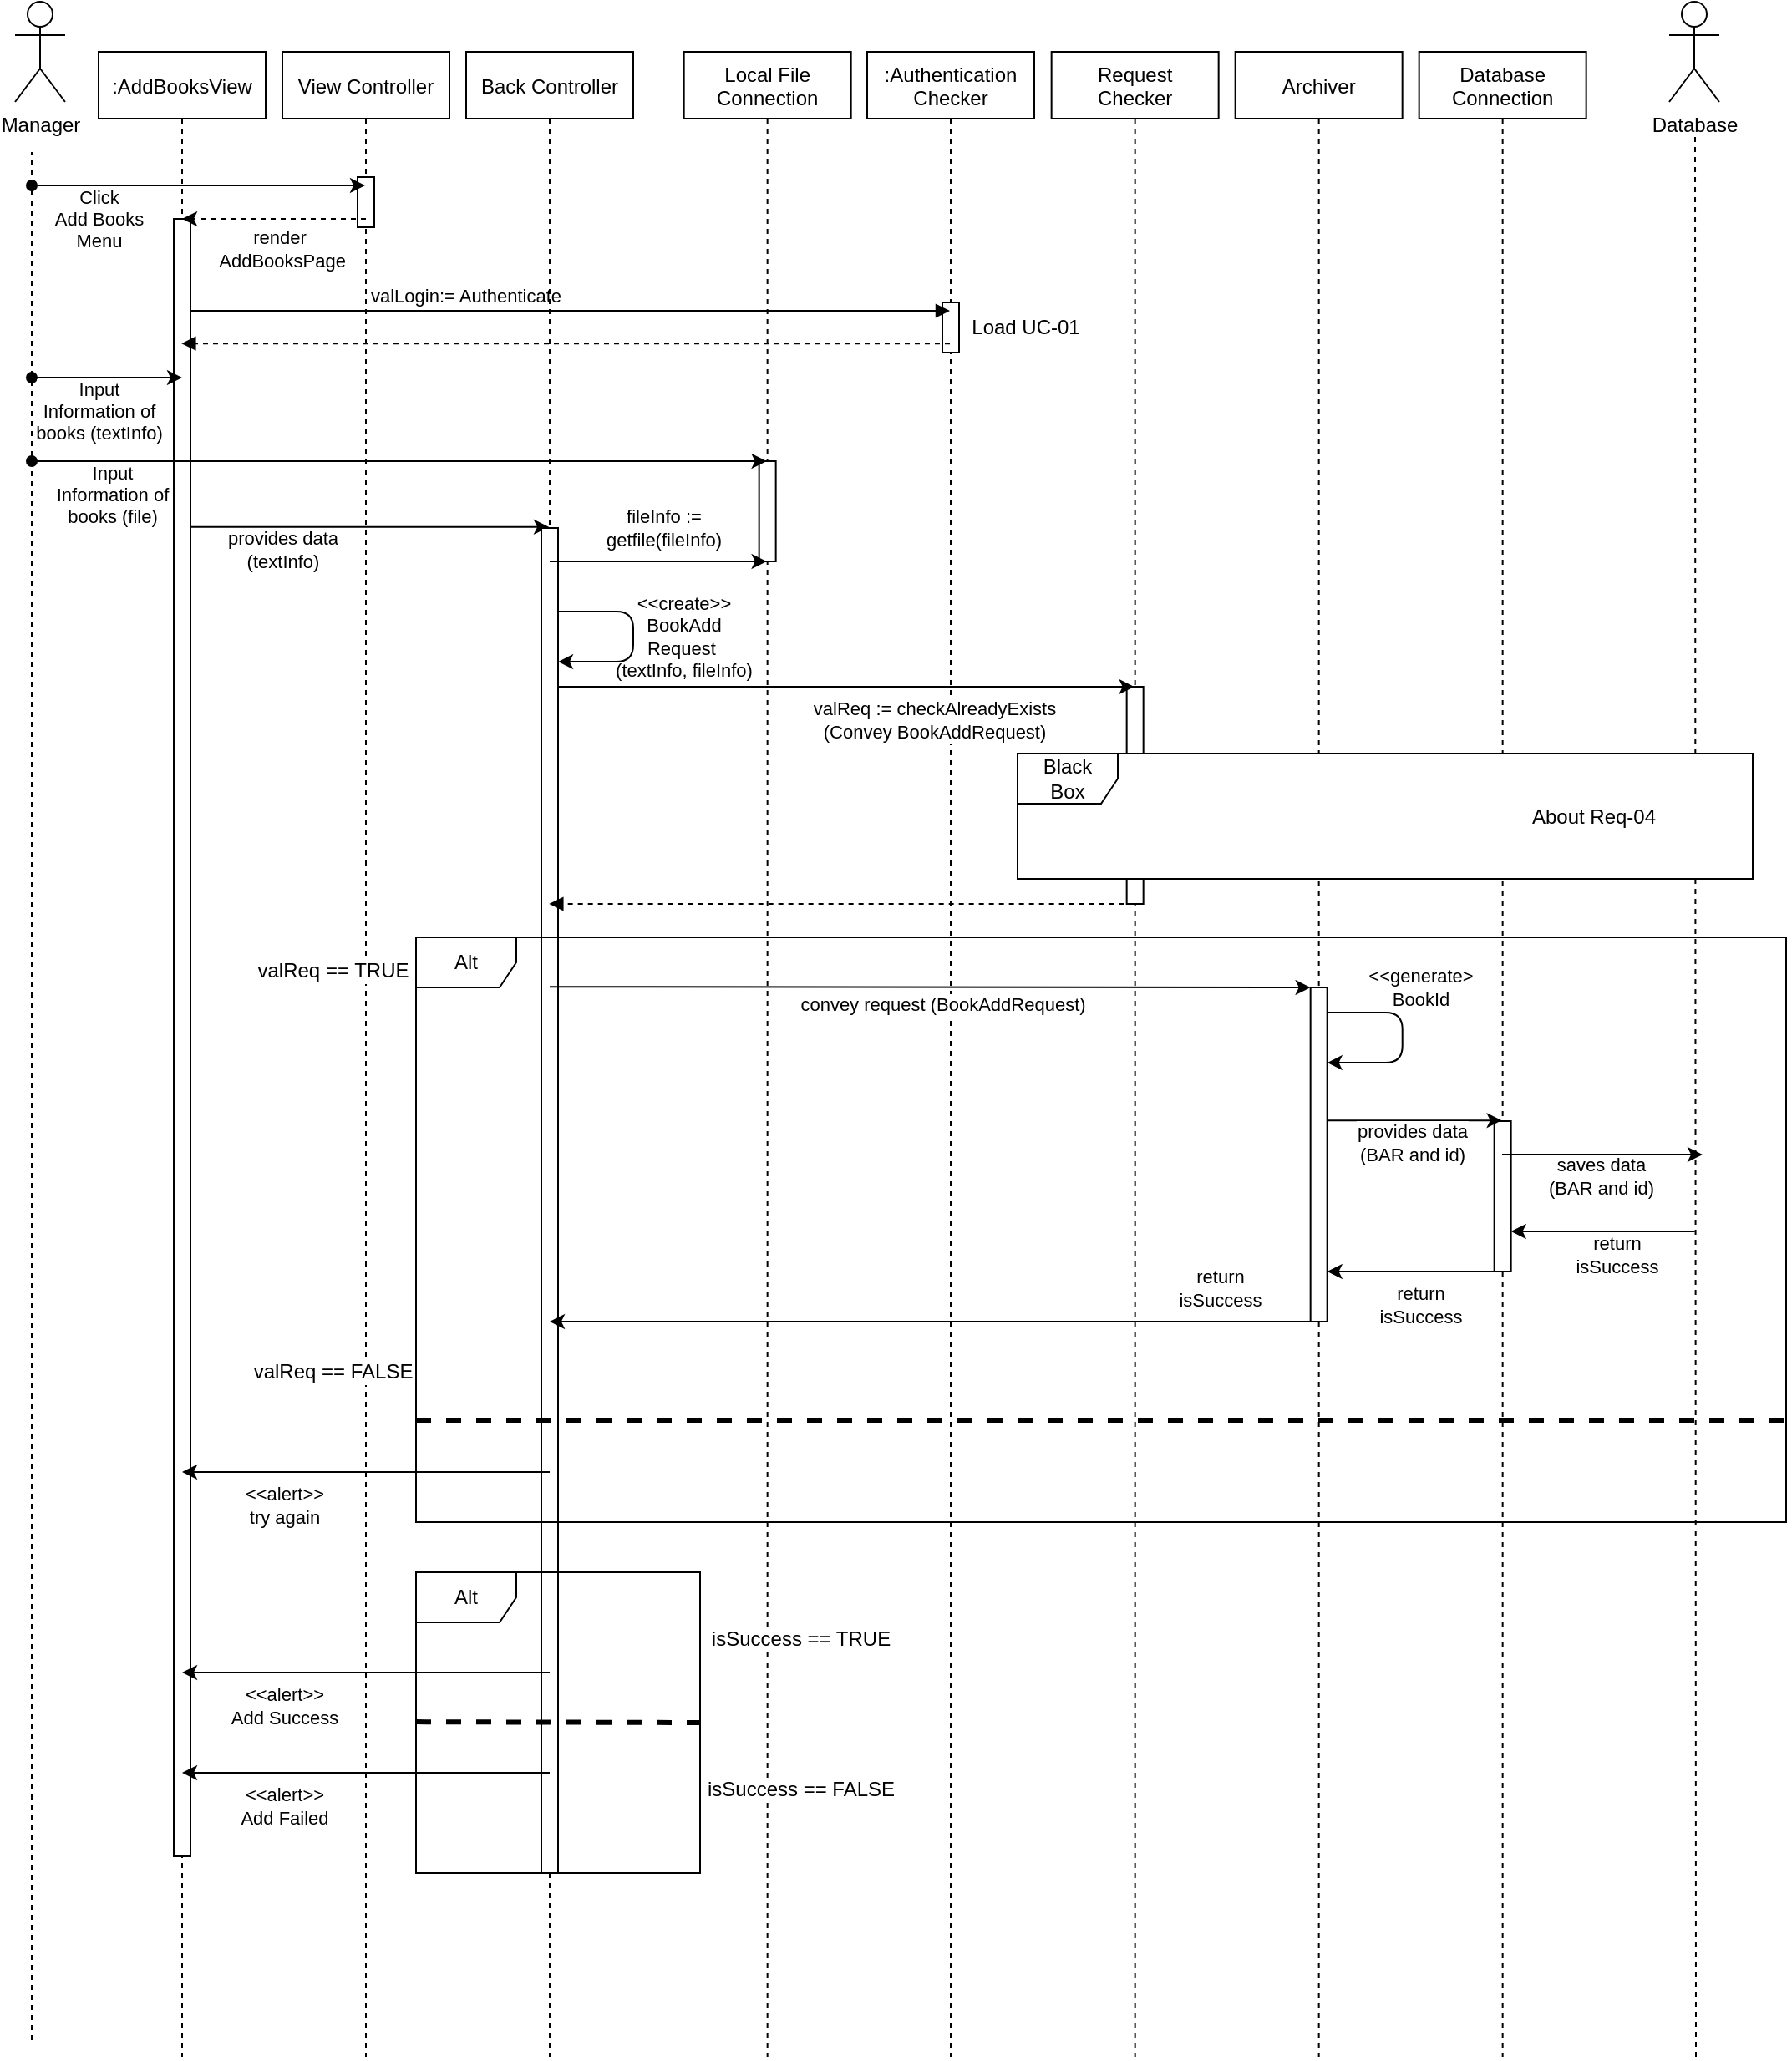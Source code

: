 <mxfile version="14.6.11" type="github">
  <diagram id="kgpKYQtTHZ0yAKxKKP6v" name="Page-1">
    <mxGraphModel dx="1422" dy="705" grid="1" gridSize="10" guides="1" tooltips="1" connect="1" arrows="1" fold="1" page="1" pageScale="1" pageWidth="1600" pageHeight="1500" math="0" shadow="0">
      <root>
        <mxCell id="0" />
        <mxCell id="1" parent="0" />
        <mxCell id="ra70TvouLn2fq20blvgT-70" value="" style="endArrow=classic;html=1;startArrow=none;startFill=0;" parent="1" edge="1">
          <mxGeometry width="50" height="50" relative="1" as="geometry">
            <mxPoint x="339.667" y="444.43" as="sourcePoint" />
            <mxPoint x="559.5" y="444.43" as="targetPoint" />
            <Array as="points">
              <mxPoint x="370.5" y="444.43" />
              <mxPoint x="390.5" y="444.43" />
            </Array>
          </mxGeometry>
        </mxCell>
        <mxCell id="ra70TvouLn2fq20blvgT-71" value="provides data&lt;br&gt;(textInfo)" style="edgeLabel;html=1;align=center;verticalAlign=middle;resizable=0;points=[];" parent="ra70TvouLn2fq20blvgT-70" vertex="1" connectable="0">
          <mxGeometry x="-0.167" y="-1" relative="1" as="geometry">
            <mxPoint x="-31" y="12" as="offset" />
          </mxGeometry>
        </mxCell>
        <mxCell id="ra70TvouLn2fq20blvgT-16" value=":Authentication&#xa;Checker" style="shape=umlLifeline;perimeter=lifelinePerimeter;container=1;collapsible=0;recursiveResize=0;rounded=0;shadow=0;strokeWidth=1;" parent="1" vertex="1">
          <mxGeometry x="750" y="160" width="100" height="1200" as="geometry" />
        </mxCell>
        <mxCell id="ra70TvouLn2fq20blvgT-17" value="" style="points=[];perimeter=orthogonalPerimeter;rounded=0;shadow=0;strokeWidth=1;" parent="ra70TvouLn2fq20blvgT-16" vertex="1">
          <mxGeometry x="45" y="150" width="10" height="30" as="geometry" />
        </mxCell>
        <mxCell id="3nuBFxr9cyL0pnOWT2aG-1" value=":AddBooksView" style="shape=umlLifeline;perimeter=lifelinePerimeter;container=1;collapsible=0;recursiveResize=0;rounded=0;shadow=0;strokeWidth=1;" parent="1" vertex="1">
          <mxGeometry x="290" y="160" width="100" height="1200" as="geometry" />
        </mxCell>
        <mxCell id="3nuBFxr9cyL0pnOWT2aG-2" value="" style="points=[];perimeter=orthogonalPerimeter;rounded=0;shadow=0;strokeWidth=1;" parent="3nuBFxr9cyL0pnOWT2aG-1" vertex="1">
          <mxGeometry x="45" y="100" width="10" height="980" as="geometry" />
        </mxCell>
        <mxCell id="3nuBFxr9cyL0pnOWT2aG-5" value="View Controller" style="shape=umlLifeline;perimeter=lifelinePerimeter;container=1;collapsible=0;recursiveResize=0;rounded=0;shadow=0;strokeWidth=1;" parent="1" vertex="1">
          <mxGeometry x="400" y="160" width="100" height="1200" as="geometry" />
        </mxCell>
        <mxCell id="ra70TvouLn2fq20blvgT-45" value="" style="points=[];perimeter=orthogonalPerimeter;rounded=0;shadow=0;strokeWidth=1;" parent="3nuBFxr9cyL0pnOWT2aG-5" vertex="1">
          <mxGeometry x="45" y="75" width="10" height="30" as="geometry" />
        </mxCell>
        <mxCell id="3nuBFxr9cyL0pnOWT2aG-8" value="valLogin:= Authenticate" style="verticalAlign=bottom;endArrow=block;shadow=0;strokeWidth=1;" parent="1" edge="1">
          <mxGeometry x="-0.274" relative="1" as="geometry">
            <mxPoint x="345" y="315" as="sourcePoint" />
            <mxPoint x="799.5" y="315" as="targetPoint" />
            <Array as="points">
              <mxPoint x="430" y="315" />
              <mxPoint x="730" y="315" />
            </Array>
            <mxPoint as="offset" />
          </mxGeometry>
        </mxCell>
        <mxCell id="ra70TvouLn2fq20blvgT-1" value="Manager" style="shape=umlActor;verticalLabelPosition=bottom;verticalAlign=top;html=1;outlineConnect=0;" parent="1" vertex="1">
          <mxGeometry x="240" y="130" width="30" height="60" as="geometry" />
        </mxCell>
        <mxCell id="ra70TvouLn2fq20blvgT-6" value="Back Controller" style="shape=umlLifeline;perimeter=lifelinePerimeter;container=1;collapsible=0;recursiveResize=0;rounded=0;shadow=0;strokeWidth=1;" parent="1" vertex="1">
          <mxGeometry x="510" y="160" width="100" height="1200" as="geometry" />
        </mxCell>
        <mxCell id="ra70TvouLn2fq20blvgT-72" value="" style="points=[];perimeter=orthogonalPerimeter;rounded=0;shadow=0;strokeWidth=1;" parent="ra70TvouLn2fq20blvgT-6" vertex="1">
          <mxGeometry x="45" y="285" width="10" height="805" as="geometry" />
        </mxCell>
        <mxCell id="ra70TvouLn2fq20blvgT-8" value="Local File&#xa;Connection" style="shape=umlLifeline;perimeter=lifelinePerimeter;container=1;collapsible=0;recursiveResize=0;rounded=0;shadow=0;strokeWidth=1;" parent="1" vertex="1">
          <mxGeometry x="640.33" y="160" width="100" height="1200" as="geometry" />
        </mxCell>
        <mxCell id="ra70TvouLn2fq20blvgT-60" value="" style="points=[];perimeter=orthogonalPerimeter;rounded=0;shadow=0;strokeWidth=1;" parent="ra70TvouLn2fq20blvgT-8" vertex="1">
          <mxGeometry x="45" y="245" width="10" height="60" as="geometry" />
        </mxCell>
        <mxCell id="ra70TvouLn2fq20blvgT-10" value="Request&#xa;Checker" style="shape=umlLifeline;perimeter=lifelinePerimeter;container=1;collapsible=0;recursiveResize=0;rounded=0;shadow=0;strokeWidth=1;" parent="1" vertex="1">
          <mxGeometry x="860.33" y="160" width="100" height="1200" as="geometry" />
        </mxCell>
        <mxCell id="ra70TvouLn2fq20blvgT-11" value="" style="points=[];perimeter=orthogonalPerimeter;rounded=0;shadow=0;strokeWidth=1;" parent="ra70TvouLn2fq20blvgT-10" vertex="1">
          <mxGeometry x="45" y="380" width="10" height="130" as="geometry" />
        </mxCell>
        <mxCell id="ra70TvouLn2fq20blvgT-12" value="Archiver" style="shape=umlLifeline;perimeter=lifelinePerimeter;container=1;collapsible=0;recursiveResize=0;rounded=0;shadow=0;strokeWidth=1;" parent="1" vertex="1">
          <mxGeometry x="970.33" y="160" width="100" height="1200" as="geometry" />
        </mxCell>
        <mxCell id="ra70TvouLn2fq20blvgT-13" value="" style="points=[];perimeter=orthogonalPerimeter;rounded=0;shadow=0;strokeWidth=1;" parent="ra70TvouLn2fq20blvgT-12" vertex="1">
          <mxGeometry x="45" y="560" width="10" height="200" as="geometry" />
        </mxCell>
        <mxCell id="ra70TvouLn2fq20blvgT-14" value="Database&#xa;Connection" style="shape=umlLifeline;perimeter=lifelinePerimeter;container=1;collapsible=0;recursiveResize=0;rounded=0;shadow=0;strokeWidth=1;" parent="1" vertex="1">
          <mxGeometry x="1080.33" y="160" width="100" height="1200" as="geometry" />
        </mxCell>
        <mxCell id="ra70TvouLn2fq20blvgT-99" value="" style="points=[];perimeter=orthogonalPerimeter;rounded=0;shadow=0;strokeWidth=1;" parent="ra70TvouLn2fq20blvgT-14" vertex="1">
          <mxGeometry x="45" y="640" width="10" height="90" as="geometry" />
        </mxCell>
        <mxCell id="ra70TvouLn2fq20blvgT-26" value="Load UC-01" style="text;html=1;strokeColor=none;fillColor=none;align=center;verticalAlign=middle;whiteSpace=wrap;rounded=0;" parent="1" vertex="1">
          <mxGeometry x="810.33" y="315" width="70" height="20" as="geometry" />
        </mxCell>
        <mxCell id="ra70TvouLn2fq20blvgT-32" value="" style="endArrow=classic;html=1;startArrow=oval;startFill=1;" parent="1" target="3nuBFxr9cyL0pnOWT2aG-5" edge="1">
          <mxGeometry width="50" height="50" relative="1" as="geometry">
            <mxPoint x="250" y="240" as="sourcePoint" />
            <mxPoint x="339.5" y="240" as="targetPoint" />
            <Array as="points">
              <mxPoint x="300" y="240" />
              <mxPoint x="320" y="240" />
            </Array>
          </mxGeometry>
        </mxCell>
        <mxCell id="ra70TvouLn2fq20blvgT-39" value="Click&lt;br&gt;Add Books&lt;br&gt;Menu" style="edgeLabel;html=1;align=center;verticalAlign=middle;resizable=0;points=[];" parent="ra70TvouLn2fq20blvgT-32" vertex="1" connectable="0">
          <mxGeometry x="-0.167" y="-1" relative="1" as="geometry">
            <mxPoint x="-43" y="19" as="offset" />
          </mxGeometry>
        </mxCell>
        <mxCell id="ra70TvouLn2fq20blvgT-40" value="" style="endArrow=classic;html=1;startArrow=oval;startFill=1;" parent="1" edge="1">
          <mxGeometry width="50" height="50" relative="1" as="geometry">
            <mxPoint x="250" y="355" as="sourcePoint" />
            <mxPoint x="340" y="355" as="targetPoint" />
            <Array as="points">
              <mxPoint x="280" y="355" />
              <mxPoint x="300" y="355" />
            </Array>
          </mxGeometry>
        </mxCell>
        <mxCell id="ra70TvouLn2fq20blvgT-41" value="Input&lt;br&gt;Information of&lt;br&gt;books (textInfo)" style="edgeLabel;html=1;align=center;verticalAlign=middle;resizable=0;points=[];" parent="ra70TvouLn2fq20blvgT-40" vertex="1" connectable="0">
          <mxGeometry x="-0.167" y="-1" relative="1" as="geometry">
            <mxPoint x="2" y="19" as="offset" />
          </mxGeometry>
        </mxCell>
        <mxCell id="ra70TvouLn2fq20blvgT-43" value="" style="endArrow=none;dashed=1;html=1;" parent="1" edge="1">
          <mxGeometry width="50" height="50" relative="1" as="geometry">
            <mxPoint x="250" y="1350" as="sourcePoint" />
            <mxPoint x="250" y="220" as="targetPoint" />
          </mxGeometry>
        </mxCell>
        <mxCell id="ra70TvouLn2fq20blvgT-56" value="" style="endArrow=classic;html=1;startArrow=oval;startFill=1;" parent="1" edge="1">
          <mxGeometry width="50" height="50" relative="1" as="geometry">
            <mxPoint x="250" y="405" as="sourcePoint" />
            <mxPoint x="689.83" y="405" as="targetPoint" />
            <Array as="points">
              <mxPoint x="280" y="405" />
              <mxPoint x="300" y="405" />
            </Array>
          </mxGeometry>
        </mxCell>
        <mxCell id="ra70TvouLn2fq20blvgT-57" value="Input&lt;br&gt;Information of&lt;br&gt;books (file)" style="edgeLabel;html=1;align=center;verticalAlign=middle;resizable=0;points=[];" parent="ra70TvouLn2fq20blvgT-56" vertex="1" connectable="0">
          <mxGeometry x="-0.167" y="-1" relative="1" as="geometry">
            <mxPoint x="-135" y="19" as="offset" />
          </mxGeometry>
        </mxCell>
        <mxCell id="ra70TvouLn2fq20blvgT-66" value="" style="endArrow=classic;html=1;" parent="1" edge="1">
          <mxGeometry width="50" height="50" relative="1" as="geometry">
            <mxPoint x="559.999" y="465" as="sourcePoint" />
            <mxPoint x="689.83" y="465" as="targetPoint" />
          </mxGeometry>
        </mxCell>
        <mxCell id="ra70TvouLn2fq20blvgT-67" value="fileInfo := &lt;br&gt;getfile(fileInfo)" style="edgeLabel;html=1;align=center;verticalAlign=middle;resizable=0;points=[];" parent="ra70TvouLn2fq20blvgT-66" vertex="1" connectable="0">
          <mxGeometry x="0.85" y="-1" relative="1" as="geometry">
            <mxPoint x="-52" y="-21" as="offset" />
          </mxGeometry>
        </mxCell>
        <mxCell id="ra70TvouLn2fq20blvgT-73" value="" style="endArrow=classic;html=1;edgeStyle=orthogonalEdgeStyle;" parent="1" edge="1">
          <mxGeometry width="50" height="50" relative="1" as="geometry">
            <mxPoint x="565" y="495" as="sourcePoint" />
            <mxPoint x="565" y="525.029" as="targetPoint" />
            <Array as="points">
              <mxPoint x="610" y="495" />
              <mxPoint x="610" y="525" />
            </Array>
          </mxGeometry>
        </mxCell>
        <mxCell id="ra70TvouLn2fq20blvgT-74" value="&amp;lt;&amp;lt;create&amp;gt;&amp;gt;&lt;br&gt;BookAdd&lt;br&gt;Request&amp;nbsp;&lt;br&gt;(textInfo, fileInfo)" style="edgeLabel;html=1;align=center;verticalAlign=middle;resizable=0;points=[];labelBackgroundColor=none;" parent="ra70TvouLn2fq20blvgT-73" vertex="1" connectable="0">
          <mxGeometry x="0.886" y="-1" relative="1" as="geometry">
            <mxPoint x="68" y="-14" as="offset" />
          </mxGeometry>
        </mxCell>
        <mxCell id="ra70TvouLn2fq20blvgT-76" value="Database" style="shape=umlActor;verticalLabelPosition=bottom;verticalAlign=top;html=1;outlineConnect=0;" parent="1" vertex="1">
          <mxGeometry x="1230" y="130" width="30" height="60" as="geometry" />
        </mxCell>
        <mxCell id="ra70TvouLn2fq20blvgT-79" value="" style="endArrow=classic;html=1;" parent="1" target="ra70TvouLn2fq20blvgT-10" edge="1">
          <mxGeometry width="50" height="50" relative="1" as="geometry">
            <mxPoint x="564.997" y="540" as="sourcePoint" />
            <mxPoint x="915.16" y="540" as="targetPoint" />
          </mxGeometry>
        </mxCell>
        <mxCell id="ra70TvouLn2fq20blvgT-80" value="valReq := checkAlreadyExists&lt;br&gt;(Convey BookAddRequest)" style="edgeLabel;html=1;align=center;verticalAlign=middle;resizable=0;points=[];" parent="ra70TvouLn2fq20blvgT-79" vertex="1" connectable="0">
          <mxGeometry x="0.082" y="1" relative="1" as="geometry">
            <mxPoint x="38" y="21" as="offset" />
          </mxGeometry>
        </mxCell>
        <mxCell id="ra70TvouLn2fq20blvgT-81" value="" style="endArrow=none;dashed=1;html=1;" parent="1" edge="1">
          <mxGeometry width="50" height="50" relative="1" as="geometry">
            <mxPoint x="1246" y="1360" as="sourcePoint" />
            <mxPoint x="1245.5" y="210" as="targetPoint" />
          </mxGeometry>
        </mxCell>
        <mxCell id="ra70TvouLn2fq20blvgT-83" value="Black&lt;br&gt;Box" style="shape=umlFrame;whiteSpace=wrap;html=1;fillColor=#FFFFFF;swimlaneFillColor=#ffffff;" parent="1" vertex="1">
          <mxGeometry x="840" y="580" width="440" height="75" as="geometry" />
        </mxCell>
        <mxCell id="ra70TvouLn2fq20blvgT-89" value="About Req-04" style="text;html=1;strokeColor=none;fillColor=none;align=center;verticalAlign=middle;whiteSpace=wrap;rounded=0;" parent="1" vertex="1">
          <mxGeometry x="1140" y="607.5" width="90" height="20" as="geometry" />
        </mxCell>
        <mxCell id="ra70TvouLn2fq20blvgT-90" value="" style="verticalAlign=bottom;endArrow=block;shadow=0;strokeWidth=1;dashed=1;" parent="1" edge="1">
          <mxGeometry x="0.266" relative="1" as="geometry">
            <mxPoint x="909.83" y="670" as="sourcePoint" />
            <mxPoint x="559.667" y="670" as="targetPoint" />
            <Array as="points">
              <mxPoint x="851.35" y="670" />
              <mxPoint x="731.35" y="670" />
            </Array>
            <mxPoint as="offset" />
          </mxGeometry>
        </mxCell>
        <mxCell id="ra70TvouLn2fq20blvgT-24" value="" style="verticalAlign=bottom;endArrow=block;shadow=0;strokeWidth=1;dashed=1;" parent="1" edge="1">
          <mxGeometry x="0.266" relative="1" as="geometry">
            <mxPoint x="799.5" y="334.57" as="sourcePoint" />
            <mxPoint x="339.667" y="334.57" as="targetPoint" />
            <Array as="points">
              <mxPoint x="741.02" y="334.57" />
              <mxPoint x="621.02" y="334.57" />
            </Array>
            <mxPoint as="offset" />
          </mxGeometry>
        </mxCell>
        <mxCell id="ra70TvouLn2fq20blvgT-47" value="" style="endArrow=classic;html=1;dashed=1;" parent="1" target="3nuBFxr9cyL0pnOWT2aG-1" edge="1">
          <mxGeometry width="50" height="50" relative="1" as="geometry">
            <mxPoint x="450" y="260" as="sourcePoint" />
            <mxPoint x="500" y="210" as="targetPoint" />
          </mxGeometry>
        </mxCell>
        <mxCell id="ra70TvouLn2fq20blvgT-48" value="render&lt;br&gt;&amp;nbsp;AddBooksPage" style="edgeLabel;html=1;align=center;verticalAlign=middle;resizable=0;points=[];" parent="ra70TvouLn2fq20blvgT-47" vertex="1" connectable="0">
          <mxGeometry x="-0.149" y="1" relative="1" as="geometry">
            <mxPoint x="-5" y="17" as="offset" />
          </mxGeometry>
        </mxCell>
        <mxCell id="ra70TvouLn2fq20blvgT-91" value="" style="endArrow=classic;html=1;" parent="1" target="ra70TvouLn2fq20blvgT-13" edge="1">
          <mxGeometry width="50" height="50" relative="1" as="geometry">
            <mxPoint x="559.997" y="719.58" as="sourcePoint" />
            <mxPoint x="904.83" y="719.58" as="targetPoint" />
          </mxGeometry>
        </mxCell>
        <mxCell id="ra70TvouLn2fq20blvgT-92" value="convey request (BookAddRequest)" style="edgeLabel;html=1;align=center;verticalAlign=middle;resizable=0;points=[];" parent="ra70TvouLn2fq20blvgT-91" vertex="1" connectable="0">
          <mxGeometry x="0.082" y="1" relative="1" as="geometry">
            <mxPoint x="-12" y="11" as="offset" />
          </mxGeometry>
        </mxCell>
        <mxCell id="ra70TvouLn2fq20blvgT-93" value="" style="endArrow=classic;html=1;edgeStyle=orthogonalEdgeStyle;" parent="1" edge="1">
          <mxGeometry width="50" height="50" relative="1" as="geometry">
            <mxPoint x="1025.33" y="735" as="sourcePoint" />
            <mxPoint x="1025.33" y="765.029" as="targetPoint" />
            <Array as="points">
              <mxPoint x="1070.33" y="735" />
              <mxPoint x="1070.33" y="765" />
            </Array>
          </mxGeometry>
        </mxCell>
        <mxCell id="ra70TvouLn2fq20blvgT-94" value="&amp;lt;&amp;lt;generate&amp;gt;&lt;br&gt;BookId" style="edgeLabel;html=1;align=center;verticalAlign=middle;resizable=0;points=[];" parent="ra70TvouLn2fq20blvgT-93" vertex="1" connectable="0">
          <mxGeometry x="0.886" y="-1" relative="1" as="geometry">
            <mxPoint x="48" y="-44" as="offset" />
          </mxGeometry>
        </mxCell>
        <mxCell id="ra70TvouLn2fq20blvgT-95" value="" style="endArrow=classic;html=1;" parent="1" target="ra70TvouLn2fq20blvgT-14" edge="1">
          <mxGeometry width="50" height="50" relative="1" as="geometry">
            <mxPoint x="1025.33" y="799.58" as="sourcePoint" />
            <mxPoint x="1135.33" y="799.58" as="targetPoint" />
          </mxGeometry>
        </mxCell>
        <mxCell id="ra70TvouLn2fq20blvgT-96" value="provides data&lt;br&gt;(BAR and id)" style="edgeLabel;html=1;align=center;verticalAlign=middle;resizable=0;points=[];" parent="ra70TvouLn2fq20blvgT-95" vertex="1" connectable="0">
          <mxGeometry x="0.082" y="1" relative="1" as="geometry">
            <mxPoint x="-6" y="14" as="offset" />
          </mxGeometry>
        </mxCell>
        <mxCell id="ra70TvouLn2fq20blvgT-97" value="" style="endArrow=classic;html=1;" parent="1" edge="1">
          <mxGeometry width="50" height="50" relative="1" as="geometry">
            <mxPoint x="1130" y="820.0" as="sourcePoint" />
            <mxPoint x="1250" y="820" as="targetPoint" />
          </mxGeometry>
        </mxCell>
        <mxCell id="ra70TvouLn2fq20blvgT-98" value="saves data&lt;br&gt;(BAR and id)" style="edgeLabel;html=1;align=center;verticalAlign=middle;resizable=0;points=[];" parent="ra70TvouLn2fq20blvgT-97" vertex="1" connectable="0">
          <mxGeometry x="0.082" y="1" relative="1" as="geometry">
            <mxPoint x="-6" y="14" as="offset" />
          </mxGeometry>
        </mxCell>
        <mxCell id="ra70TvouLn2fq20blvgT-101" value="" style="endArrow=classic;html=1;" parent="1" edge="1">
          <mxGeometry width="50" height="50" relative="1" as="geometry">
            <mxPoint x="1245.33" y="866" as="sourcePoint" />
            <mxPoint x="1135.327" y="866" as="targetPoint" />
            <Array as="points">
              <mxPoint x="1195.33" y="866" />
            </Array>
          </mxGeometry>
        </mxCell>
        <mxCell id="ra70TvouLn2fq20blvgT-102" value="return&amp;nbsp;&lt;br&gt;isSuccess&amp;nbsp;" style="edgeLabel;html=1;align=center;verticalAlign=middle;resizable=0;points=[];" parent="ra70TvouLn2fq20blvgT-101" vertex="1" connectable="0">
          <mxGeometry x="-0.364" y="-3" relative="1" as="geometry">
            <mxPoint x="-11" y="17" as="offset" />
          </mxGeometry>
        </mxCell>
        <mxCell id="ra70TvouLn2fq20blvgT-103" value="" style="endArrow=classic;html=1;" parent="1" target="ra70TvouLn2fq20blvgT-13" edge="1">
          <mxGeometry width="50" height="50" relative="1" as="geometry">
            <mxPoint x="1125.33" y="890" as="sourcePoint" />
            <mxPoint x="1015.327" y="890" as="targetPoint" />
            <Array as="points">
              <mxPoint x="1075.33" y="890" />
            </Array>
          </mxGeometry>
        </mxCell>
        <mxCell id="ra70TvouLn2fq20blvgT-104" value="return&lt;br&gt;isSuccess" style="edgeLabel;html=1;align=center;verticalAlign=middle;resizable=0;points=[];" parent="ra70TvouLn2fq20blvgT-103" vertex="1" connectable="0">
          <mxGeometry x="-0.364" y="-3" relative="1" as="geometry">
            <mxPoint x="-13" y="23" as="offset" />
          </mxGeometry>
        </mxCell>
        <mxCell id="reisCUD8YAPNEKjsgwhX-1" value="" style="endArrow=classic;html=1;" edge="1" parent="1" target="ra70TvouLn2fq20blvgT-6">
          <mxGeometry width="50" height="50" relative="1" as="geometry">
            <mxPoint x="1015.33" y="920" as="sourcePoint" />
            <mxPoint x="915.33" y="920" as="targetPoint" />
            <Array as="points">
              <mxPoint x="965.33" y="920" />
            </Array>
          </mxGeometry>
        </mxCell>
        <mxCell id="reisCUD8YAPNEKjsgwhX-2" value="return&lt;br&gt;isSuccess" style="edgeLabel;html=1;align=center;verticalAlign=middle;resizable=0;points=[];" vertex="1" connectable="0" parent="reisCUD8YAPNEKjsgwhX-1">
          <mxGeometry x="-0.364" y="-3" relative="1" as="geometry">
            <mxPoint x="90" y="-17" as="offset" />
          </mxGeometry>
        </mxCell>
        <mxCell id="reisCUD8YAPNEKjsgwhX-3" value="Alt" style="shape=umlFrame;whiteSpace=wrap;html=1;fillColor=#FFFFFF;gradientColor=none;" vertex="1" parent="1">
          <mxGeometry x="480" y="690" width="820" height="350" as="geometry" />
        </mxCell>
        <mxCell id="reisCUD8YAPNEKjsgwhX-4" value="valReq == TRUE" style="text;html=1;strokeColor=none;fillColor=none;align=center;verticalAlign=middle;rounded=0;labelBackgroundColor=#ffffff;" vertex="1" parent="1">
          <mxGeometry x="360" y="680" width="140" height="60" as="geometry" />
        </mxCell>
        <mxCell id="reisCUD8YAPNEKjsgwhX-8" value="valReq == FALSE" style="text;html=1;strokeColor=none;fillColor=none;align=center;verticalAlign=middle;rounded=0;labelBackgroundColor=#ffffff;" vertex="1" parent="1">
          <mxGeometry x="360" y="920" width="140" height="60" as="geometry" />
        </mxCell>
        <mxCell id="reisCUD8YAPNEKjsgwhX-10" value="" style="endArrow=classic;html=1;strokeWidth=1;" edge="1" parent="1">
          <mxGeometry width="50" height="50" relative="1" as="geometry">
            <mxPoint x="560" y="1010" as="sourcePoint" />
            <mxPoint x="340" y="1010" as="targetPoint" />
          </mxGeometry>
        </mxCell>
        <mxCell id="reisCUD8YAPNEKjsgwhX-11" value="&amp;lt;&amp;lt;alert&amp;gt;&amp;gt;&lt;br&gt;try again" style="edgeLabel;html=1;align=center;verticalAlign=middle;resizable=0;points=[];" vertex="1" connectable="0" parent="reisCUD8YAPNEKjsgwhX-10">
          <mxGeometry x="0.161" y="4" relative="1" as="geometry">
            <mxPoint x="-32" y="16" as="offset" />
          </mxGeometry>
        </mxCell>
        <mxCell id="reisCUD8YAPNEKjsgwhX-14" value="" style="endArrow=none;dashed=1;html=1;strokeWidth=3;entryX=1;entryY=0.857;entryDx=0;entryDy=0;entryPerimeter=0;" edge="1" parent="1">
          <mxGeometry width="50" height="50" relative="1" as="geometry">
            <mxPoint x="480" y="979" as="sourcePoint" />
            <mxPoint x="1300" y="978.95" as="targetPoint" />
          </mxGeometry>
        </mxCell>
        <mxCell id="reisCUD8YAPNEKjsgwhX-15" value="" style="endArrow=classic;html=1;strokeWidth=1;" edge="1" parent="1">
          <mxGeometry width="50" height="50" relative="1" as="geometry">
            <mxPoint x="560" y="1130" as="sourcePoint" />
            <mxPoint x="340" y="1130" as="targetPoint" />
          </mxGeometry>
        </mxCell>
        <mxCell id="reisCUD8YAPNEKjsgwhX-16" value="&amp;lt;&amp;lt;alert&amp;gt;&amp;gt;&lt;br&gt;Add Success" style="edgeLabel;html=1;align=center;verticalAlign=middle;resizable=0;points=[];" vertex="1" connectable="0" parent="reisCUD8YAPNEKjsgwhX-15">
          <mxGeometry x="0.161" y="4" relative="1" as="geometry">
            <mxPoint x="-32" y="16" as="offset" />
          </mxGeometry>
        </mxCell>
        <mxCell id="reisCUD8YAPNEKjsgwhX-18" value="Alt" style="shape=umlFrame;whiteSpace=wrap;html=1;labelBackgroundColor=#ffffff;fillColor=#FFFFFF;gradientColor=none;" vertex="1" parent="1">
          <mxGeometry x="480" y="1070" width="170" height="180" as="geometry" />
        </mxCell>
        <mxCell id="reisCUD8YAPNEKjsgwhX-19" value="" style="endArrow=classic;html=1;strokeWidth=1;" edge="1" parent="1">
          <mxGeometry width="50" height="50" relative="1" as="geometry">
            <mxPoint x="560" y="1190" as="sourcePoint" />
            <mxPoint x="340" y="1190" as="targetPoint" />
          </mxGeometry>
        </mxCell>
        <mxCell id="reisCUD8YAPNEKjsgwhX-20" value="&amp;lt;&amp;lt;alert&amp;gt;&amp;gt;&lt;br&gt;Add Failed" style="edgeLabel;html=1;align=center;verticalAlign=middle;resizable=0;points=[];" vertex="1" connectable="0" parent="reisCUD8YAPNEKjsgwhX-19">
          <mxGeometry x="0.161" y="4" relative="1" as="geometry">
            <mxPoint x="-32" y="16" as="offset" />
          </mxGeometry>
        </mxCell>
        <mxCell id="reisCUD8YAPNEKjsgwhX-21" value="" style="endArrow=none;dashed=1;html=1;strokeWidth=3;" edge="1" parent="1">
          <mxGeometry width="50" height="50" relative="1" as="geometry">
            <mxPoint x="480" y="1159.55" as="sourcePoint" />
            <mxPoint x="650" y="1160" as="targetPoint" />
          </mxGeometry>
        </mxCell>
        <mxCell id="reisCUD8YAPNEKjsgwhX-22" value="isSuccess == TRUE" style="text;html=1;strokeColor=none;fillColor=none;align=center;verticalAlign=middle;rounded=0;labelBackgroundColor=#ffffff;" vertex="1" parent="1">
          <mxGeometry x="640.33" y="1080" width="140" height="60" as="geometry" />
        </mxCell>
        <mxCell id="reisCUD8YAPNEKjsgwhX-23" value="isSuccess == FALSE" style="text;html=1;strokeColor=none;fillColor=none;align=center;verticalAlign=middle;rounded=0;labelBackgroundColor=#ffffff;" vertex="1" parent="1">
          <mxGeometry x="640.33" y="1170" width="140" height="60" as="geometry" />
        </mxCell>
      </root>
    </mxGraphModel>
  </diagram>
</mxfile>
